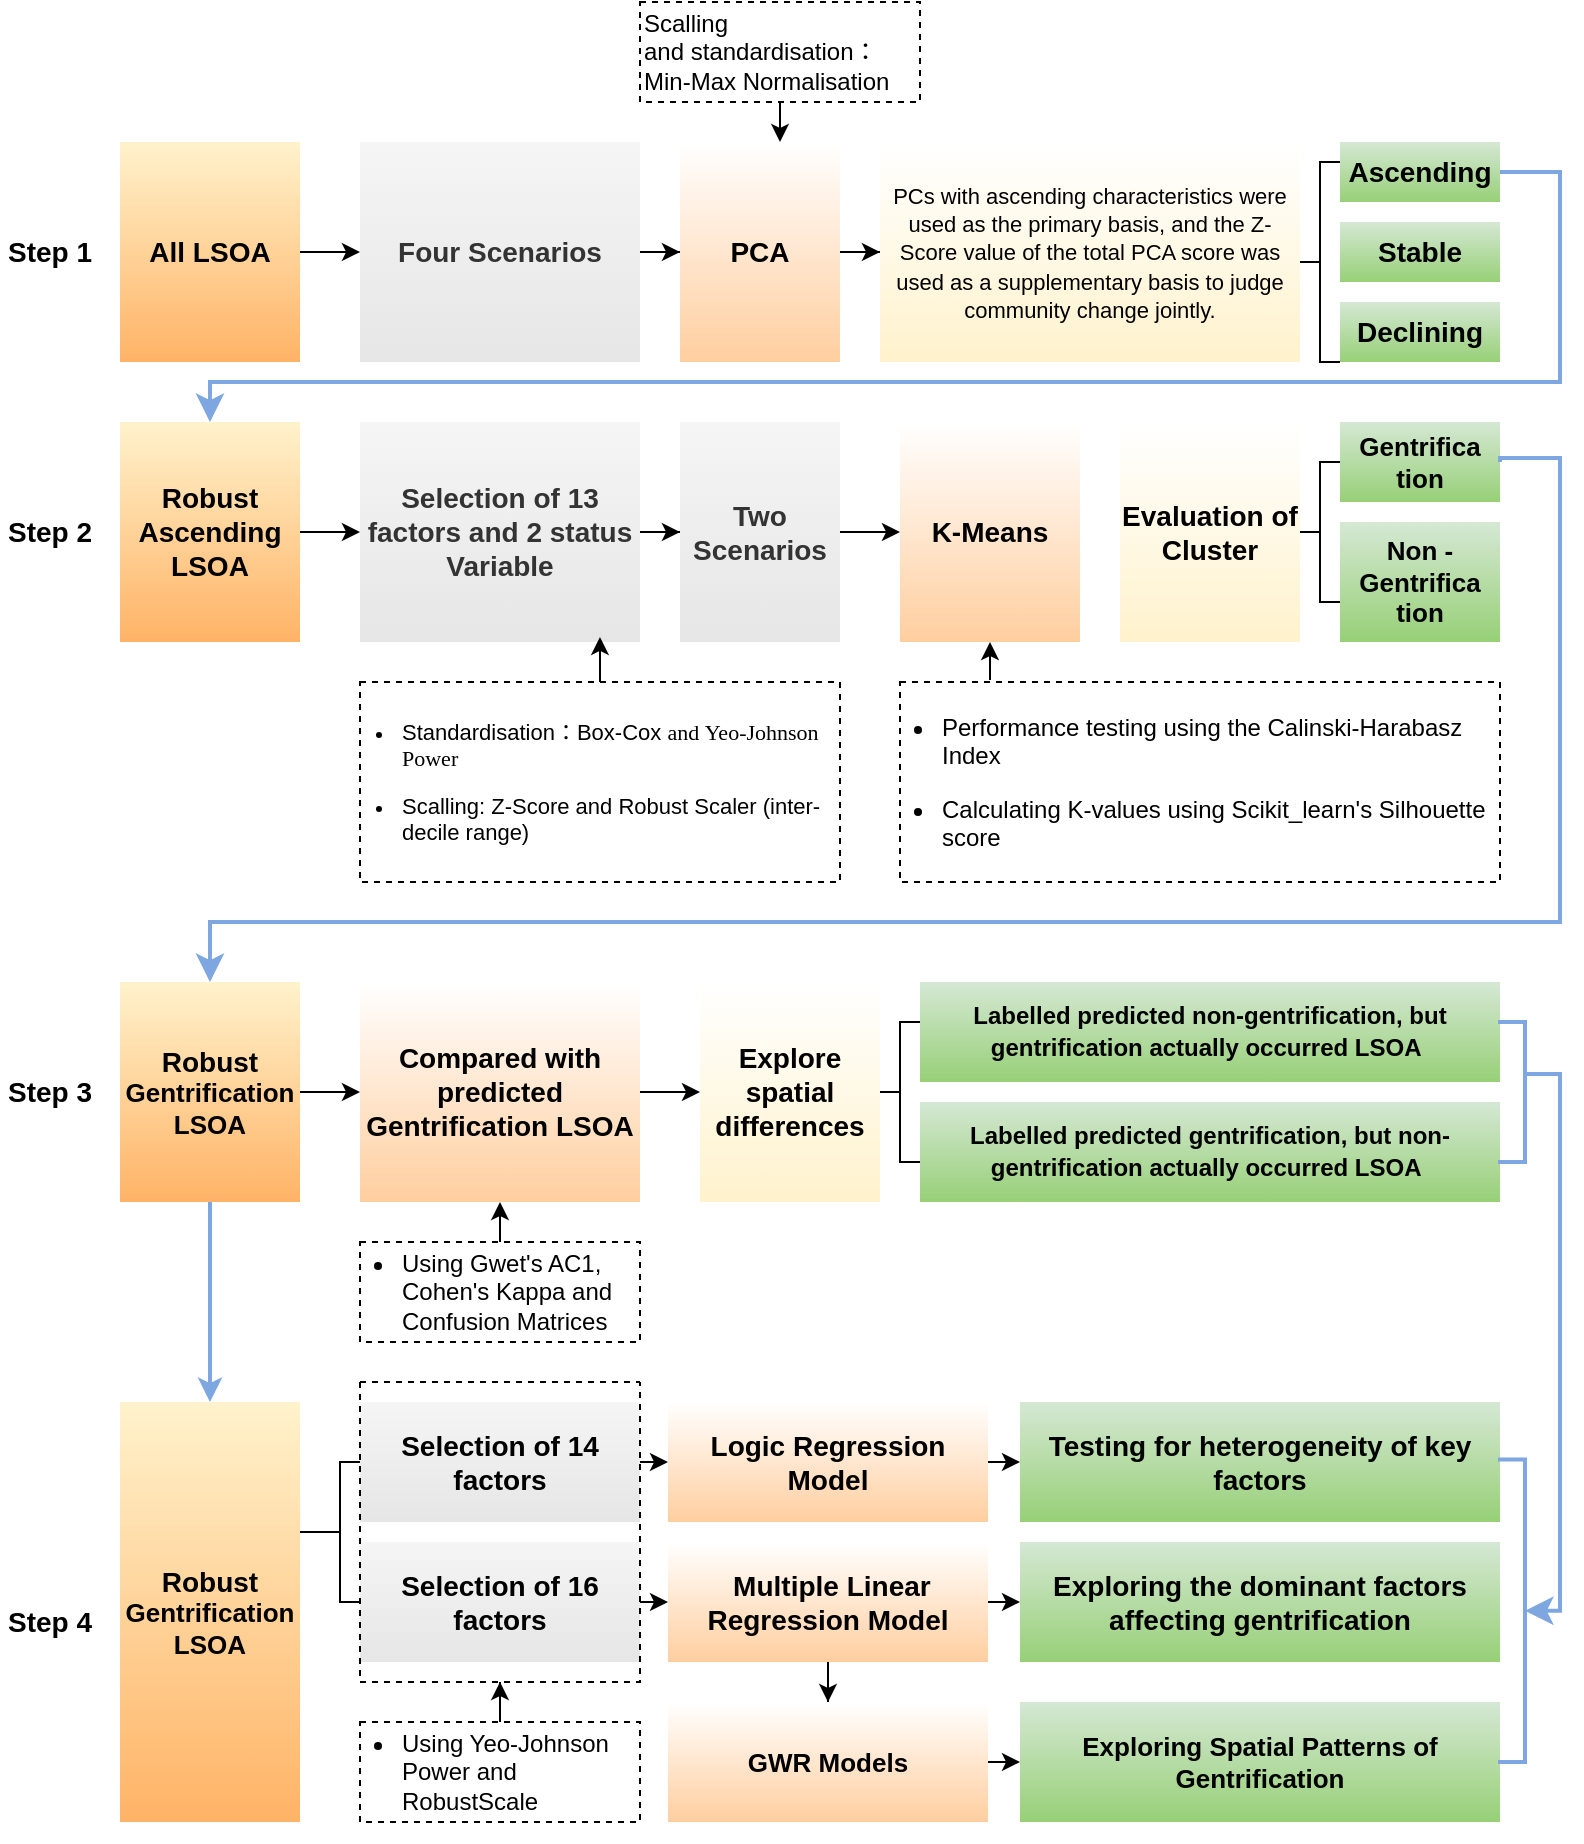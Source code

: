 <mxfile version="21.6.8" type="github">
  <diagram name="Page-1" id="EllKu3JdDMA9Aqnl0Kva">
    <mxGraphModel dx="870" dy="654" grid="1" gridSize="10" guides="1" tooltips="1" connect="1" arrows="1" fold="1" page="1" pageScale="1" pageWidth="827" pageHeight="1169" math="0" shadow="0">
      <root>
        <mxCell id="0" />
        <mxCell id="1" parent="0" />
        <mxCell id="sk3ed05_mtSzI4mpOH8x-2" value="" style="group" parent="1" vertex="1" connectable="0">
          <mxGeometry x="20" y="50" width="780" height="920" as="geometry" />
        </mxCell>
        <mxCell id="RMV1_OSui-YwxQkxFpcB-105" value="&lt;font style=&quot;font-size: 14px;&quot;&gt;&lt;b&gt;Step 1&lt;/b&gt;&lt;/font&gt;" style="rounded=0;whiteSpace=wrap;html=1;fillColor=none;strokeColor=none;" parent="sk3ed05_mtSzI4mpOH8x-2" vertex="1">
          <mxGeometry y="70" width="50" height="110" as="geometry" />
        </mxCell>
        <mxCell id="RMV1_OSui-YwxQkxFpcB-107" value="&lt;font style=&quot;font-size: 14px;&quot;&gt;&lt;b&gt;Step 2&lt;/b&gt;&lt;/font&gt;" style="rounded=0;whiteSpace=wrap;html=1;fillColor=none;strokeColor=none;" parent="sk3ed05_mtSzI4mpOH8x-2" vertex="1">
          <mxGeometry y="210" width="50" height="110" as="geometry" />
        </mxCell>
        <mxCell id="RMV1_OSui-YwxQkxFpcB-108" value="&lt;font style=&quot;font-size: 14px;&quot;&gt;&lt;b&gt;Step 3&lt;/b&gt;&lt;/font&gt;" style="rounded=0;whiteSpace=wrap;html=1;fillColor=none;strokeColor=none;" parent="sk3ed05_mtSzI4mpOH8x-2" vertex="1">
          <mxGeometry y="490" width="50" height="110" as="geometry" />
        </mxCell>
        <mxCell id="RMV1_OSui-YwxQkxFpcB-109" value="&lt;font style=&quot;font-size: 14px;&quot;&gt;&lt;b&gt;Step 4&lt;/b&gt;&lt;/font&gt;" style="rounded=0;whiteSpace=wrap;html=1;fillColor=none;strokeColor=none;" parent="sk3ed05_mtSzI4mpOH8x-2" vertex="1">
          <mxGeometry y="700" width="50" height="220" as="geometry" />
        </mxCell>
        <mxCell id="RMV1_OSui-YwxQkxFpcB-68" value="&lt;font style=&quot;&quot;&gt;&lt;b style=&quot;border-color: var(--border-color); font-size: 14px;&quot;&gt;Robust&lt;/b&gt;&lt;b style=&quot;border-color: var(--border-color); font-size: 13px;&quot;&gt;&lt;br style=&quot;border-color: var(--border-color);&quot;&gt;Gentrification&lt;br style=&quot;border-color: var(--border-color);&quot;&gt;LSOA&lt;/b&gt;&lt;br&gt;&lt;/font&gt;" style="rounded=0;whiteSpace=wrap;html=1;fillColor=#fff2cc;strokeColor=none;gradientColor=#FFB366;" parent="sk3ed05_mtSzI4mpOH8x-2" vertex="1">
          <mxGeometry x="60" y="700" width="90" height="210" as="geometry" />
        </mxCell>
        <mxCell id="RMV1_OSui-YwxQkxFpcB-1" value="&lt;font style=&quot;font-size: 14px;&quot;&gt;&lt;b&gt;All LSOA&lt;/b&gt;&lt;/font&gt;" style="rounded=0;whiteSpace=wrap;html=1;fillColor=#fff2cc;strokeColor=none;gradientColor=#FFB366;" parent="sk3ed05_mtSzI4mpOH8x-2" vertex="1">
          <mxGeometry x="60" y="70" width="90" height="110" as="geometry" />
        </mxCell>
        <mxCell id="RMV1_OSui-YwxQkxFpcB-3" value="&lt;span style=&quot;font-size: 14px;&quot;&gt;&lt;b&gt;Four Scenarios&lt;/b&gt;&lt;/span&gt;" style="rounded=0;whiteSpace=wrap;html=1;fillColor=#f5f5f5;fontColor=#333333;strokeColor=none;gradientColor=#E6E6E6;" parent="sk3ed05_mtSzI4mpOH8x-2" vertex="1">
          <mxGeometry x="180" y="70" width="140" height="110" as="geometry" />
        </mxCell>
        <mxCell id="RMV1_OSui-YwxQkxFpcB-7" value="" style="edgeStyle=orthogonalEdgeStyle;rounded=0;orthogonalLoop=1;jettySize=auto;html=1;" parent="sk3ed05_mtSzI4mpOH8x-2" source="RMV1_OSui-YwxQkxFpcB-1" target="RMV1_OSui-YwxQkxFpcB-3" edge="1">
          <mxGeometry relative="1" as="geometry" />
        </mxCell>
        <mxCell id="RMV1_OSui-YwxQkxFpcB-6" value="" style="edgeStyle=orthogonalEdgeStyle;rounded=0;orthogonalLoop=1;jettySize=auto;html=1;" parent="sk3ed05_mtSzI4mpOH8x-2" edge="1">
          <mxGeometry relative="1" as="geometry">
            <mxPoint x="390" y="50" as="sourcePoint" />
            <mxPoint x="390" y="70" as="targetPoint" />
          </mxGeometry>
        </mxCell>
        <mxCell id="RMV1_OSui-YwxQkxFpcB-4" value="&lt;div style=&quot;&quot;&gt;&lt;span style=&quot;background-color: initial;&quot;&gt;Scalling and&amp;nbsp;standardisation：Min-Max Normalisation&lt;/span&gt;&lt;/div&gt;" style="rounded=0;whiteSpace=wrap;html=1;align=left;dashed=1;" parent="sk3ed05_mtSzI4mpOH8x-2" vertex="1">
          <mxGeometry x="320" width="140" height="50" as="geometry" />
        </mxCell>
        <mxCell id="RMV1_OSui-YwxQkxFpcB-8" value="&lt;span style=&quot;font-size: 14px;&quot;&gt;&lt;b&gt;PCA&lt;/b&gt;&lt;/span&gt;" style="rounded=0;whiteSpace=wrap;html=1;fillColor=#FFFFFF;strokeColor=none;gradientColor=#FFCE9F;" parent="sk3ed05_mtSzI4mpOH8x-2" vertex="1">
          <mxGeometry x="340" y="70" width="80" height="110" as="geometry" />
        </mxCell>
        <mxCell id="RMV1_OSui-YwxQkxFpcB-10" value="" style="edgeStyle=orthogonalEdgeStyle;rounded=0;orthogonalLoop=1;jettySize=auto;html=1;" parent="sk3ed05_mtSzI4mpOH8x-2" source="RMV1_OSui-YwxQkxFpcB-3" target="RMV1_OSui-YwxQkxFpcB-8" edge="1">
          <mxGeometry relative="1" as="geometry" />
        </mxCell>
        <mxCell id="RMV1_OSui-YwxQkxFpcB-9" value="&lt;font style=&quot;font-size: 11px;&quot;&gt;PCs with ascending characteristics were used as the primary basis, and the Z-Score value of the total PCA score was used as a supplementary basis to judge community change jointly.&lt;/font&gt;" style="rounded=0;whiteSpace=wrap;html=1;fillColor=#FFFFFF;strokeColor=none;verticalAlign=middle;gradientColor=#FFF2CC;" parent="sk3ed05_mtSzI4mpOH8x-2" vertex="1">
          <mxGeometry x="440" y="70" width="210" height="110" as="geometry" />
        </mxCell>
        <mxCell id="RMV1_OSui-YwxQkxFpcB-11" value="" style="edgeStyle=orthogonalEdgeStyle;rounded=0;orthogonalLoop=1;jettySize=auto;html=1;" parent="sk3ed05_mtSzI4mpOH8x-2" source="RMV1_OSui-YwxQkxFpcB-8" target="RMV1_OSui-YwxQkxFpcB-9" edge="1">
          <mxGeometry relative="1" as="geometry" />
        </mxCell>
        <mxCell id="RMV1_OSui-YwxQkxFpcB-12" value="&lt;span style=&quot;font-size: 14px;&quot;&gt;&lt;b&gt;Ascending&lt;/b&gt;&lt;/span&gt;" style="rounded=0;whiteSpace=wrap;html=1;fillColor=#D5E8D4;strokeColor=none;gradientColor=#97D077;" parent="sk3ed05_mtSzI4mpOH8x-2" vertex="1">
          <mxGeometry x="670" y="70" width="80" height="30" as="geometry" />
        </mxCell>
        <mxCell id="RMV1_OSui-YwxQkxFpcB-13" value="&lt;span style=&quot;font-size: 14px;&quot;&gt;&lt;b&gt;Stable&lt;/b&gt;&lt;/span&gt;" style="rounded=0;whiteSpace=wrap;html=1;fillColor=#D5E8D4;strokeColor=none;gradientColor=#97D077;" parent="sk3ed05_mtSzI4mpOH8x-2" vertex="1">
          <mxGeometry x="670" y="110" width="80" height="30" as="geometry" />
        </mxCell>
        <mxCell id="RMV1_OSui-YwxQkxFpcB-14" value="&lt;span style=&quot;font-size: 14px;&quot;&gt;&lt;b&gt;Declining&lt;/b&gt;&lt;/span&gt;" style="rounded=0;whiteSpace=wrap;html=1;fillColor=#D5E8D4;strokeColor=none;gradientColor=#97D077;" parent="sk3ed05_mtSzI4mpOH8x-2" vertex="1">
          <mxGeometry x="670" y="150" width="80" height="30" as="geometry" />
        </mxCell>
        <mxCell id="RMV1_OSui-YwxQkxFpcB-25" value="" style="strokeWidth=1;html=1;shape=mxgraph.flowchart.annotation_1;align=left;pointerEvents=1;" parent="sk3ed05_mtSzI4mpOH8x-2" vertex="1">
          <mxGeometry x="660" y="80" width="10" height="100" as="geometry" />
        </mxCell>
        <mxCell id="RMV1_OSui-YwxQkxFpcB-26" value="&lt;font style=&quot;font-size: 14px;&quot;&gt;&lt;b&gt;Robust&lt;br&gt;Ascending LSOA&lt;/b&gt;&lt;/font&gt;" style="rounded=0;whiteSpace=wrap;html=1;fillColor=#fff2cc;strokeColor=none;gradientColor=#FFB366;" parent="sk3ed05_mtSzI4mpOH8x-2" vertex="1">
          <mxGeometry x="60" y="210" width="90" height="110" as="geometry" />
        </mxCell>
        <mxCell id="RMV1_OSui-YwxQkxFpcB-29" value="" style="edgeStyle=orthogonalEdgeStyle;elbow=horizontal;endArrow=classic;html=1;rounded=0;endSize=8;startSize=8;exitX=1;exitY=0.5;exitDx=0;exitDy=0;entryX=0.5;entryY=0;entryDx=0;entryDy=0;strokeColor=#7EA6E0;strokeWidth=2;" parent="sk3ed05_mtSzI4mpOH8x-2" source="RMV1_OSui-YwxQkxFpcB-12" target="RMV1_OSui-YwxQkxFpcB-26" edge="1">
          <mxGeometry width="50" height="50" relative="1" as="geometry">
            <mxPoint x="440" y="300" as="sourcePoint" />
            <mxPoint x="490" y="250" as="targetPoint" />
            <Array as="points">
              <mxPoint x="780" y="85" />
              <mxPoint x="780" y="190" />
              <mxPoint x="105" y="190" />
            </Array>
          </mxGeometry>
        </mxCell>
        <mxCell id="RMV1_OSui-YwxQkxFpcB-30" value="&lt;b&gt;&lt;font style=&quot;font-size: 14px;&quot;&gt;Selection of 13 factors and 2 status Variable&lt;/font&gt;&lt;/b&gt;" style="rounded=0;whiteSpace=wrap;html=1;fillColor=#f5f5f5;fontColor=#333333;strokeColor=none;gradientColor=#E6E6E6;" parent="sk3ed05_mtSzI4mpOH8x-2" vertex="1">
          <mxGeometry x="180" y="210" width="140" height="110" as="geometry" />
        </mxCell>
        <mxCell id="RMV1_OSui-YwxQkxFpcB-34" value="" style="edgeStyle=orthogonalEdgeStyle;rounded=0;orthogonalLoop=1;jettySize=auto;html=1;" parent="sk3ed05_mtSzI4mpOH8x-2" source="RMV1_OSui-YwxQkxFpcB-26" target="RMV1_OSui-YwxQkxFpcB-30" edge="1">
          <mxGeometry relative="1" as="geometry" />
        </mxCell>
        <mxCell id="RMV1_OSui-YwxQkxFpcB-33" value="&lt;b&gt;&lt;font style=&quot;font-size: 14px;&quot;&gt;Two Scenarios&lt;/font&gt;&lt;/b&gt;" style="rounded=0;whiteSpace=wrap;html=1;fillColor=#f5f5f5;fontColor=#333333;strokeColor=none;gradientColor=#E6E6E6;" parent="sk3ed05_mtSzI4mpOH8x-2" vertex="1">
          <mxGeometry x="340" y="210" width="80" height="110" as="geometry" />
        </mxCell>
        <mxCell id="RMV1_OSui-YwxQkxFpcB-35" value="" style="edgeStyle=orthogonalEdgeStyle;rounded=0;orthogonalLoop=1;jettySize=auto;html=1;" parent="sk3ed05_mtSzI4mpOH8x-2" source="RMV1_OSui-YwxQkxFpcB-30" target="RMV1_OSui-YwxQkxFpcB-33" edge="1">
          <mxGeometry relative="1" as="geometry" />
        </mxCell>
        <mxCell id="RMV1_OSui-YwxQkxFpcB-36" value="&lt;div style=&quot;&quot;&gt;&lt;ul style=&quot;font-size: 11px;&quot;&gt;&lt;li&gt;&lt;font style=&quot;font-size: 11px;&quot;&gt;Standardisation：&lt;/font&gt;Box-Cox &lt;font style=&quot;background-color: initial;&quot; face=&quot;宋体&quot;&gt;and&lt;/font&gt;&lt;span style=&quot;background-color: initial; font-family: DengXian;&quot; lang=&quot;EN-US&quot;&gt;&amp;nbsp;Yeo-Johnson Power&lt;/span&gt;&lt;/li&gt;&lt;/ul&gt;&lt;ul style=&quot;font-size: 11px;&quot;&gt;&lt;li&gt;&lt;span style=&quot;background-color: initial; font-size: 11px;&quot;&gt;&lt;font style=&quot;font-size: 11px;&quot;&gt;Scalling: Z-Score and&amp;nbsp;&lt;/font&gt;&lt;/span&gt;Robust Scaler (inter-decile range)&lt;/li&gt;&lt;/ul&gt;&lt;/div&gt;&lt;span style=&quot;font-size: medium;&quot;&gt;&lt;/span&gt;" style="rounded=0;whiteSpace=wrap;html=1;align=left;dashed=1;spacingLeft=-21;" parent="sk3ed05_mtSzI4mpOH8x-2" vertex="1">
          <mxGeometry x="180" y="340" width="240" height="100" as="geometry" />
        </mxCell>
        <mxCell id="RMV1_OSui-YwxQkxFpcB-37" value="" style="endArrow=classic;html=1;rounded=0;exitX=0.5;exitY=0;exitDx=0;exitDy=0;entryX=0.857;entryY=0.977;entryDx=0;entryDy=0;entryPerimeter=0;" parent="sk3ed05_mtSzI4mpOH8x-2" source="RMV1_OSui-YwxQkxFpcB-36" target="RMV1_OSui-YwxQkxFpcB-30" edge="1">
          <mxGeometry width="50" height="50" relative="1" as="geometry">
            <mxPoint x="260" y="340" as="sourcePoint" />
            <mxPoint x="310" y="290" as="targetPoint" />
          </mxGeometry>
        </mxCell>
        <mxCell id="RMV1_OSui-YwxQkxFpcB-38" value="&lt;b&gt;&lt;font style=&quot;font-size: 14px;&quot;&gt;K-Means&lt;/font&gt;&lt;/b&gt;" style="whiteSpace=wrap;html=1;fillColor=#FFFFFF;strokeColor=none;rounded=0;gradientColor=#FFCE9F;" parent="sk3ed05_mtSzI4mpOH8x-2" vertex="1">
          <mxGeometry x="450" y="210" width="90" height="110" as="geometry" />
        </mxCell>
        <mxCell id="RMV1_OSui-YwxQkxFpcB-39" value="" style="edgeStyle=orthogonalEdgeStyle;rounded=0;orthogonalLoop=1;jettySize=auto;html=1;" parent="sk3ed05_mtSzI4mpOH8x-2" source="RMV1_OSui-YwxQkxFpcB-33" target="RMV1_OSui-YwxQkxFpcB-38" edge="1">
          <mxGeometry relative="1" as="geometry" />
        </mxCell>
        <mxCell id="RMV1_OSui-YwxQkxFpcB-40" value="&lt;div style=&quot;&quot;&gt;&lt;ul&gt;&lt;li&gt;Performance testing using the Calinski-Harabasz Index&lt;/li&gt;&lt;/ul&gt;&lt;div&gt;&lt;ul&gt;&lt;li&gt;Calculating K-values using Scikit_learn&#39;s Silhouette score&lt;br&gt;&lt;/li&gt;&lt;/ul&gt;&lt;/div&gt;&lt;/div&gt;&lt;span style=&quot;font-size: medium;&quot;&gt;&lt;/span&gt;" style="rounded=0;whiteSpace=wrap;html=1;align=left;dashed=1;spacingLeft=-21;" parent="sk3ed05_mtSzI4mpOH8x-2" vertex="1">
          <mxGeometry x="450" y="340" width="300" height="100" as="geometry" />
        </mxCell>
        <mxCell id="RMV1_OSui-YwxQkxFpcB-42" value="&lt;b&gt;&lt;font style=&quot;font-size: 14px;&quot;&gt;Evaluation of Cluster&lt;/font&gt;&lt;/b&gt;" style="whiteSpace=wrap;html=1;fillColor=#FFFFFF;strokeColor=none;rounded=0;gradientColor=#FFF2CC;" parent="sk3ed05_mtSzI4mpOH8x-2" vertex="1">
          <mxGeometry x="560" y="210" width="90" height="110" as="geometry" />
        </mxCell>
        <mxCell id="RMV1_OSui-YwxQkxFpcB-43" value="&lt;b style=&quot;font-size: 13px;&quot;&gt;&lt;font style=&quot;font-size: 13px;&quot;&gt;Gentrifica&lt;br&gt;tion&lt;/font&gt;&lt;/b&gt;" style="whiteSpace=wrap;html=1;fillColor=#D5E8D4;strokeColor=none;rounded=0;align=center;gradientColor=#97D077;" parent="sk3ed05_mtSzI4mpOH8x-2" vertex="1">
          <mxGeometry x="670" y="210" width="80" height="40" as="geometry" />
        </mxCell>
        <mxCell id="RMV1_OSui-YwxQkxFpcB-44" value="&lt;b style=&quot;font-size: 13px;&quot;&gt;&lt;font style=&quot;font-size: 13px;&quot;&gt;Non -Gentrifica&lt;br&gt;tion&lt;/font&gt;&lt;/b&gt;" style="whiteSpace=wrap;html=1;fillColor=#D5E8D4;strokeColor=none;rounded=0;align=center;gradientColor=#97D077;" parent="sk3ed05_mtSzI4mpOH8x-2" vertex="1">
          <mxGeometry x="670" y="260" width="80" height="60" as="geometry" />
        </mxCell>
        <mxCell id="RMV1_OSui-YwxQkxFpcB-45" value="" style="strokeWidth=1;html=1;shape=mxgraph.flowchart.annotation_1;align=left;pointerEvents=1;" parent="sk3ed05_mtSzI4mpOH8x-2" vertex="1">
          <mxGeometry x="660" y="230" width="10" height="70" as="geometry" />
        </mxCell>
        <mxCell id="RMV1_OSui-YwxQkxFpcB-46" value="" style="line;strokeWidth=1;html=1;" parent="sk3ed05_mtSzI4mpOH8x-2" vertex="1">
          <mxGeometry x="650" y="260" width="10" height="10" as="geometry" />
        </mxCell>
        <mxCell id="RMV1_OSui-YwxQkxFpcB-48" value="" style="line;strokeWidth=1;html=1;" parent="sk3ed05_mtSzI4mpOH8x-2" vertex="1">
          <mxGeometry x="650" y="125" width="10" height="10" as="geometry" />
        </mxCell>
        <mxCell id="RMV1_OSui-YwxQkxFpcB-49" value="" style="edgeStyle=orthogonalEdgeStyle;elbow=horizontal;endArrow=classic;html=1;rounded=0;endSize=8;startSize=8;exitX=1;exitY=0.5;exitDx=0;exitDy=0;entryX=0.5;entryY=0;entryDx=0;entryDy=0;strokeColor=#7EA6E0;strokeWidth=2;" parent="sk3ed05_mtSzI4mpOH8x-2" source="RMV1_OSui-YwxQkxFpcB-43" target="RMV1_OSui-YwxQkxFpcB-51" edge="1">
          <mxGeometry width="50" height="50" relative="1" as="geometry">
            <mxPoint x="755" y="227.5" as="sourcePoint" />
            <mxPoint x="110" y="352.5" as="targetPoint" />
            <Array as="points">
              <mxPoint x="750" y="228" />
              <mxPoint x="780" y="228" />
              <mxPoint x="780" y="460" />
              <mxPoint x="105" y="460" />
            </Array>
          </mxGeometry>
        </mxCell>
        <mxCell id="RMV1_OSui-YwxQkxFpcB-50" value="" style="endArrow=classic;html=1;rounded=0;entryX=0.5;entryY=1;entryDx=0;entryDy=0;exitX=0.15;exitY=-0.01;exitDx=0;exitDy=0;exitPerimeter=0;" parent="sk3ed05_mtSzI4mpOH8x-2" source="RMV1_OSui-YwxQkxFpcB-40" target="RMV1_OSui-YwxQkxFpcB-38" edge="1">
          <mxGeometry width="50" height="50" relative="1" as="geometry">
            <mxPoint x="490" y="340" as="sourcePoint" />
            <mxPoint x="535.714" y="320" as="targetPoint" />
          </mxGeometry>
        </mxCell>
        <mxCell id="RMV1_OSui-YwxQkxFpcB-51" value="&lt;font style=&quot;font-size: 13px;&quot;&gt;&lt;b style=&quot;border-color: var(--border-color); font-size: 14px;&quot;&gt;Robust&lt;/b&gt;&lt;b&gt;&lt;br&gt;Gentrification&lt;br&gt;LSOA&lt;br&gt;&lt;/b&gt;&lt;/font&gt;" style="rounded=0;whiteSpace=wrap;html=1;fillColor=#fff2cc;strokeColor=none;gradientColor=#FFB366;" parent="sk3ed05_mtSzI4mpOH8x-2" vertex="1">
          <mxGeometry x="60" y="490" width="90" height="110" as="geometry" />
        </mxCell>
        <mxCell id="RMV1_OSui-YwxQkxFpcB-56" value="&lt;span style=&quot;font-size: 14px;&quot;&gt;&lt;b&gt;Compared with predicted Gentrification LSOA&lt;/b&gt;&lt;/span&gt;" style="whiteSpace=wrap;html=1;fillColor=#FFFFFF;strokeColor=none;rounded=0;gradientColor=#FFCE9F;" parent="sk3ed05_mtSzI4mpOH8x-2" vertex="1">
          <mxGeometry x="180" y="490" width="140" height="110" as="geometry" />
        </mxCell>
        <mxCell id="RMV1_OSui-YwxQkxFpcB-60" value="" style="edgeStyle=orthogonalEdgeStyle;rounded=0;orthogonalLoop=1;jettySize=auto;html=1;" parent="sk3ed05_mtSzI4mpOH8x-2" source="RMV1_OSui-YwxQkxFpcB-51" target="RMV1_OSui-YwxQkxFpcB-56" edge="1">
          <mxGeometry relative="1" as="geometry" />
        </mxCell>
        <mxCell id="RMV1_OSui-YwxQkxFpcB-57" value="&lt;div style=&quot;&quot;&gt;&lt;ul style=&quot;&quot;&gt;&lt;li style=&quot;&quot;&gt;Using Gwet&#39;s AC1, Cohen&#39;s Kappa and Confusion Matrices&lt;br&gt;&lt;/li&gt;&lt;/ul&gt;&lt;/div&gt;&lt;span style=&quot;font-size: medium;&quot;&gt;&lt;/span&gt;" style="rounded=0;whiteSpace=wrap;html=1;align=left;dashed=1;spacingLeft=-21;" parent="sk3ed05_mtSzI4mpOH8x-2" vertex="1">
          <mxGeometry x="180" y="620" width="140" height="50" as="geometry" />
        </mxCell>
        <mxCell id="RMV1_OSui-YwxQkxFpcB-58" value="" style="endArrow=classic;html=1;rounded=0;exitX=0.5;exitY=0;exitDx=0;exitDy=0;" parent="sk3ed05_mtSzI4mpOH8x-2" source="RMV1_OSui-YwxQkxFpcB-57" edge="1">
          <mxGeometry width="50" height="50" relative="1" as="geometry">
            <mxPoint x="250" y="600" as="sourcePoint" />
            <mxPoint x="250" y="600" as="targetPoint" />
          </mxGeometry>
        </mxCell>
        <mxCell id="RMV1_OSui-YwxQkxFpcB-59" value="&lt;b style=&quot;font-size: 14px;&quot;&gt;Explore spatial differences&lt;/b&gt;" style="whiteSpace=wrap;html=1;fillColor=#FFFFFF;strokeColor=none;rounded=0;gradientColor=#FFF2CC;" parent="sk3ed05_mtSzI4mpOH8x-2" vertex="1">
          <mxGeometry x="350" y="490" width="90" height="110" as="geometry" />
        </mxCell>
        <mxCell id="RMV1_OSui-YwxQkxFpcB-64" value="&lt;b&gt;Labelled predicted non-gentrification, but gentrification actually occurred LSOA&lt;/b&gt;&lt;b style=&quot;font-size: 14px;&quot;&gt;&amp;nbsp;&lt;/b&gt;" style="rounded=0;whiteSpace=wrap;html=1;fillColor=#D5E8D4;strokeColor=none;gradientColor=#97D077;" parent="sk3ed05_mtSzI4mpOH8x-2" vertex="1">
          <mxGeometry x="460" y="490" width="290" height="50" as="geometry" />
        </mxCell>
        <mxCell id="RMV1_OSui-YwxQkxFpcB-65" value="&lt;b&gt;Labelled predicted gentrification, but non-gentrification actually occurred LSOA&lt;/b&gt;&lt;b style=&quot;font-size: 14px;&quot;&gt;&amp;nbsp;&lt;/b&gt;" style="rounded=0;whiteSpace=wrap;html=1;fillColor=#D5E8D4;strokeColor=none;gradientColor=#97D077;" parent="sk3ed05_mtSzI4mpOH8x-2" vertex="1">
          <mxGeometry x="460" y="550" width="290" height="50" as="geometry" />
        </mxCell>
        <mxCell id="RMV1_OSui-YwxQkxFpcB-66" value="" style="strokeWidth=1;html=1;shape=mxgraph.flowchart.annotation_1;align=left;pointerEvents=1;" parent="sk3ed05_mtSzI4mpOH8x-2" vertex="1">
          <mxGeometry x="450" y="510" width="10" height="70" as="geometry" />
        </mxCell>
        <mxCell id="RMV1_OSui-YwxQkxFpcB-67" value="" style="line;strokeWidth=1;html=1;" parent="sk3ed05_mtSzI4mpOH8x-2" vertex="1">
          <mxGeometry x="440" y="540" width="10" height="10" as="geometry" />
        </mxCell>
        <mxCell id="RMV1_OSui-YwxQkxFpcB-61" value="" style="edgeStyle=orthogonalEdgeStyle;rounded=0;orthogonalLoop=1;jettySize=auto;html=1;" parent="sk3ed05_mtSzI4mpOH8x-2" source="RMV1_OSui-YwxQkxFpcB-56" target="RMV1_OSui-YwxQkxFpcB-59" edge="1">
          <mxGeometry relative="1" as="geometry" />
        </mxCell>
        <mxCell id="RMV1_OSui-YwxQkxFpcB-69" value="" style="endArrow=classic;html=1;rounded=0;exitX=0.5;exitY=1;exitDx=0;exitDy=0;entryX=0.5;entryY=0;entryDx=0;entryDy=0;strokeWidth=2;strokeColor=#7EA6E0;" parent="sk3ed05_mtSzI4mpOH8x-2" source="RMV1_OSui-YwxQkxFpcB-51" target="RMV1_OSui-YwxQkxFpcB-68" edge="1">
          <mxGeometry width="50" height="50" relative="1" as="geometry">
            <mxPoint x="390" y="690" as="sourcePoint" />
            <mxPoint x="440" y="640" as="targetPoint" />
          </mxGeometry>
        </mxCell>
        <mxCell id="RMV1_OSui-YwxQkxFpcB-74" value="&lt;b style=&quot;border-color: var(--border-color); color: rgb(0, 0, 0); font-size: 14px;&quot;&gt;Selection of 14 factors&lt;/b&gt;" style="rounded=0;whiteSpace=wrap;html=1;fillColor=#f5f5f5;fontColor=#333333;strokeColor=none;gradientColor=#E6E6E6;" parent="sk3ed05_mtSzI4mpOH8x-2" vertex="1">
          <mxGeometry x="180" y="700" width="140" height="60" as="geometry" />
        </mxCell>
        <mxCell id="RMV1_OSui-YwxQkxFpcB-75" value="&lt;div style=&quot;&quot;&gt;&lt;ul style=&quot;&quot;&gt;&lt;li style=&quot;&quot;&gt;Using Yeo-Johnson Power and RobustScale&lt;br&gt;&lt;/li&gt;&lt;/ul&gt;&lt;/div&gt;&lt;span style=&quot;font-size: medium;&quot;&gt;&lt;/span&gt;" style="rounded=0;whiteSpace=wrap;html=1;align=left;dashed=1;spacingLeft=-21;" parent="sk3ed05_mtSzI4mpOH8x-2" vertex="1">
          <mxGeometry x="180" y="860" width="140" height="50" as="geometry" />
        </mxCell>
        <mxCell id="RMV1_OSui-YwxQkxFpcB-77" value="&lt;span style=&quot;font-size: 14px;&quot;&gt;&lt;b&gt;Logic Regression Model&lt;/b&gt;&lt;/span&gt;" style="whiteSpace=wrap;html=1;fillColor=#FFFFFF;strokeColor=none;rounded=0;gradientColor=#FFCE9F;" parent="sk3ed05_mtSzI4mpOH8x-2" vertex="1">
          <mxGeometry x="334" y="700" width="160" height="60" as="geometry" />
        </mxCell>
        <mxCell id="RMV1_OSui-YwxQkxFpcB-78" value="&lt;b style=&quot;border-color: var(--border-color);&quot;&gt;&lt;font style=&quot;border-color: var(--border-color); font-size: 14px;&quot;&gt;Testing for heterogeneity of key factors&lt;/font&gt;&lt;/b&gt;" style="rounded=0;whiteSpace=wrap;html=1;fillColor=#D5E8D4;strokeColor=none;gradientColor=#97D077;" parent="sk3ed05_mtSzI4mpOH8x-2" vertex="1">
          <mxGeometry x="510" y="700" width="240" height="60" as="geometry" />
        </mxCell>
        <mxCell id="RMV1_OSui-YwxQkxFpcB-79" value="&lt;b style=&quot;border-color: var(--border-color); color: rgb(0, 0, 0); font-size: 14px;&quot;&gt;Selection of 16 factors&lt;/b&gt;" style="rounded=0;whiteSpace=wrap;html=1;fillColor=#f5f5f5;fontColor=#333333;strokeColor=none;gradientColor=#E6E6E6;" parent="sk3ed05_mtSzI4mpOH8x-2" vertex="1">
          <mxGeometry x="180" y="770" width="140" height="60" as="geometry" />
        </mxCell>
        <mxCell id="RMV1_OSui-YwxQkxFpcB-80" value="&lt;font style=&quot;font-size: 14px;&quot;&gt;&lt;b style=&quot;&quot;&gt;&amp;nbsp;M&lt;/b&gt;&lt;b&gt;ultiple Linear&lt;/b&gt;&lt;br&gt;&lt;b style=&quot;&quot;&gt;Regression Model&lt;/b&gt;&lt;/font&gt;" style="whiteSpace=wrap;html=1;fillColor=#FFFFFF;strokeColor=none;rounded=0;gradientColor=#FFCE9F;" parent="sk3ed05_mtSzI4mpOH8x-2" vertex="1">
          <mxGeometry x="334" y="770" width="160" height="60" as="geometry" />
        </mxCell>
        <mxCell id="RMV1_OSui-YwxQkxFpcB-83" value="" style="strokeWidth=1;html=1;shape=mxgraph.flowchart.annotation_1;align=left;pointerEvents=1;" parent="sk3ed05_mtSzI4mpOH8x-2" vertex="1">
          <mxGeometry x="170" y="730" width="10" height="70" as="geometry" />
        </mxCell>
        <mxCell id="RMV1_OSui-YwxQkxFpcB-84" value="" style="line;strokeWidth=1;html=1;" parent="sk3ed05_mtSzI4mpOH8x-2" vertex="1">
          <mxGeometry x="150" y="760" width="20" height="10" as="geometry" />
        </mxCell>
        <mxCell id="RMV1_OSui-YwxQkxFpcB-85" value="" style="endArrow=classic;html=1;rounded=0;exitX=1;exitY=0.5;exitDx=0;exitDy=0;entryX=0;entryY=0.5;entryDx=0;entryDy=0;" parent="sk3ed05_mtSzI4mpOH8x-2" source="RMV1_OSui-YwxQkxFpcB-74" target="RMV1_OSui-YwxQkxFpcB-77" edge="1">
          <mxGeometry width="50" height="50" relative="1" as="geometry">
            <mxPoint x="380" y="730" as="sourcePoint" />
            <mxPoint x="430" y="680" as="targetPoint" />
          </mxGeometry>
        </mxCell>
        <mxCell id="RMV1_OSui-YwxQkxFpcB-86" value="" style="endArrow=classic;html=1;rounded=0;exitX=1;exitY=0.5;exitDx=0;exitDy=0;entryX=0;entryY=0.5;entryDx=0;entryDy=0;" parent="sk3ed05_mtSzI4mpOH8x-2" source="RMV1_OSui-YwxQkxFpcB-79" target="RMV1_OSui-YwxQkxFpcB-80" edge="1">
          <mxGeometry width="50" height="50" relative="1" as="geometry">
            <mxPoint x="380" y="730" as="sourcePoint" />
            <mxPoint x="430" y="680" as="targetPoint" />
          </mxGeometry>
        </mxCell>
        <mxCell id="RMV1_OSui-YwxQkxFpcB-87" value="" style="endArrow=classic;html=1;rounded=0;exitX=1;exitY=0.5;exitDx=0;exitDy=0;entryX=0;entryY=0.5;entryDx=0;entryDy=0;" parent="sk3ed05_mtSzI4mpOH8x-2" source="RMV1_OSui-YwxQkxFpcB-77" target="RMV1_OSui-YwxQkxFpcB-78" edge="1">
          <mxGeometry width="50" height="50" relative="1" as="geometry">
            <mxPoint x="380" y="730" as="sourcePoint" />
            <mxPoint x="430" y="680" as="targetPoint" />
          </mxGeometry>
        </mxCell>
        <mxCell id="RMV1_OSui-YwxQkxFpcB-88" value="&lt;b style=&quot;border-color: var(--border-color);&quot;&gt;&lt;font style=&quot;border-color: var(--border-color); font-size: 14px;&quot;&gt;Exploring the dominant factors affecting gentrification&lt;/font&gt;&lt;/b&gt;" style="rounded=0;whiteSpace=wrap;html=1;fillColor=#D5E8D4;strokeColor=none;gradientColor=#97D077;" parent="sk3ed05_mtSzI4mpOH8x-2" vertex="1">
          <mxGeometry x="510" y="770" width="240" height="60" as="geometry" />
        </mxCell>
        <mxCell id="RMV1_OSui-YwxQkxFpcB-89" value="" style="endArrow=classic;html=1;rounded=0;exitX=1;exitY=0.5;exitDx=0;exitDy=0;entryX=0;entryY=0.5;entryDx=0;entryDy=0;" parent="sk3ed05_mtSzI4mpOH8x-2" source="RMV1_OSui-YwxQkxFpcB-80" target="RMV1_OSui-YwxQkxFpcB-88" edge="1">
          <mxGeometry width="50" height="50" relative="1" as="geometry">
            <mxPoint x="380" y="730" as="sourcePoint" />
            <mxPoint x="430" y="680" as="targetPoint" />
          </mxGeometry>
        </mxCell>
        <mxCell id="RMV1_OSui-YwxQkxFpcB-90" value="" style="swimlane;startSize=0;dashed=1;" parent="sk3ed05_mtSzI4mpOH8x-2" vertex="1">
          <mxGeometry x="180" y="690" width="140" height="150" as="geometry" />
        </mxCell>
        <mxCell id="RMV1_OSui-YwxQkxFpcB-91" value="" style="edgeStyle=orthogonalEdgeStyle;rounded=0;orthogonalLoop=1;jettySize=auto;html=1;entryX=0.5;entryY=1;entryDx=0;entryDy=0;" parent="sk3ed05_mtSzI4mpOH8x-2" source="RMV1_OSui-YwxQkxFpcB-75" target="RMV1_OSui-YwxQkxFpcB-90" edge="1">
          <mxGeometry relative="1" as="geometry" />
        </mxCell>
        <mxCell id="RMV1_OSui-YwxQkxFpcB-92" value="&lt;b&gt;&lt;font style=&quot;font-size: 13px;&quot;&gt;GWR Models&lt;/font&gt;&lt;/b&gt;" style="whiteSpace=wrap;html=1;fillColor=#FFFFFF;strokeColor=none;rounded=0;gradientColor=#FFCE9F;" parent="sk3ed05_mtSzI4mpOH8x-2" vertex="1">
          <mxGeometry x="334" y="850" width="160" height="60" as="geometry" />
        </mxCell>
        <mxCell id="RMV1_OSui-YwxQkxFpcB-94" value="&lt;b style=&quot;border-color: var(--border-color);&quot;&gt;&lt;font style=&quot;border-color: var(--border-color); font-size: 13px;&quot;&gt;Exploring Spatial Patterns of Gentrification&lt;/font&gt;&lt;/b&gt;" style="rounded=0;whiteSpace=wrap;html=1;fillColor=#D5E8D4;strokeColor=none;gradientColor=#97D077;" parent="sk3ed05_mtSzI4mpOH8x-2" vertex="1">
          <mxGeometry x="510" y="850" width="240" height="60" as="geometry" />
        </mxCell>
        <mxCell id="RMV1_OSui-YwxQkxFpcB-95" style="edgeStyle=orthogonalEdgeStyle;rounded=0;orthogonalLoop=1;jettySize=auto;html=1;exitX=0.5;exitY=1;exitDx=0;exitDy=0;" parent="sk3ed05_mtSzI4mpOH8x-2" source="RMV1_OSui-YwxQkxFpcB-94" target="RMV1_OSui-YwxQkxFpcB-94" edge="1">
          <mxGeometry relative="1" as="geometry" />
        </mxCell>
        <mxCell id="RMV1_OSui-YwxQkxFpcB-96" value="" style="endArrow=classic;html=1;rounded=0;exitX=1;exitY=0.5;exitDx=0;exitDy=0;entryX=0;entryY=0.5;entryDx=0;entryDy=0;" parent="sk3ed05_mtSzI4mpOH8x-2" source="RMV1_OSui-YwxQkxFpcB-92" target="RMV1_OSui-YwxQkxFpcB-94" edge="1">
          <mxGeometry width="50" height="50" relative="1" as="geometry">
            <mxPoint x="380" y="770" as="sourcePoint" />
            <mxPoint x="430" y="720" as="targetPoint" />
          </mxGeometry>
        </mxCell>
        <mxCell id="RMV1_OSui-YwxQkxFpcB-98" value="" style="shape=partialRectangle;whiteSpace=wrap;html=1;bottom=1;right=1;left=1;top=0;fillColor=none;routingCenterX=-0.5;rotation=-90;strokeColor=#7EA6E0;strokeWidth=2;" parent="sk3ed05_mtSzI4mpOH8x-2" vertex="1">
          <mxGeometry x="721.25" y="538.75" width="70" height="12.5" as="geometry" />
        </mxCell>
        <mxCell id="RMV1_OSui-YwxQkxFpcB-100" value="" style="shape=partialRectangle;whiteSpace=wrap;html=1;bottom=1;right=1;left=1;top=0;fillColor=none;routingCenterX=-0.5;rotation=-90;strokeColor=#7EA6E0;strokeWidth=2;" parent="sk3ed05_mtSzI4mpOH8x-2" vertex="1">
          <mxGeometry x="680.63" y="798.13" width="151.25" height="12.5" as="geometry" />
        </mxCell>
        <mxCell id="RMV1_OSui-YwxQkxFpcB-104" value="" style="edgeStyle=orthogonalEdgeStyle;elbow=horizontal;endArrow=classic;html=1;rounded=0;endSize=8;startSize=8;exitX=1;exitY=0.5;exitDx=0;exitDy=0;entryX=0.5;entryY=1;entryDx=0;entryDy=0;strokeColor=#7EA6E0;strokeWidth=2;" parent="sk3ed05_mtSzI4mpOH8x-2" target="RMV1_OSui-YwxQkxFpcB-100" edge="1">
          <mxGeometry width="50" height="50" relative="1" as="geometry">
            <mxPoint x="762.47" y="538.13" as="sourcePoint" />
            <mxPoint x="117.47" y="798.13" as="targetPoint" />
            <Array as="points">
              <mxPoint x="763" y="536" />
              <mxPoint x="780" y="536" />
              <mxPoint x="780" y="804" />
            </Array>
          </mxGeometry>
        </mxCell>
        <mxCell id="RMV1_OSui-YwxQkxFpcB-93" value="" style="edgeStyle=orthogonalEdgeStyle;rounded=0;orthogonalLoop=1;jettySize=auto;html=1;" parent="sk3ed05_mtSzI4mpOH8x-2" source="RMV1_OSui-YwxQkxFpcB-80" target="RMV1_OSui-YwxQkxFpcB-92" edge="1">
          <mxGeometry relative="1" as="geometry" />
        </mxCell>
      </root>
    </mxGraphModel>
  </diagram>
</mxfile>
